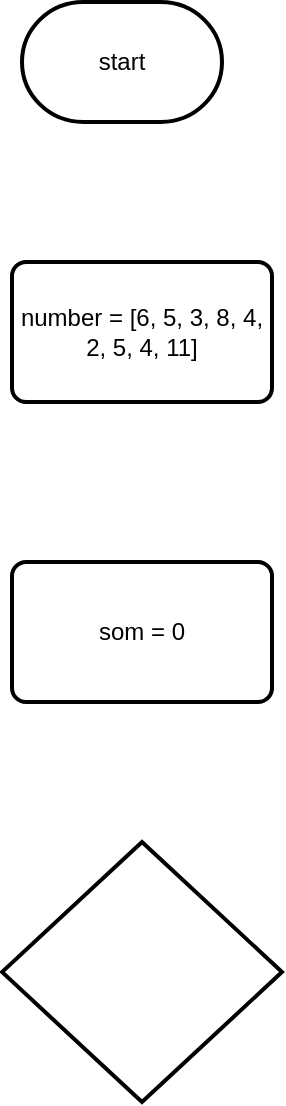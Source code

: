 <mxfile>
    <diagram id="CyOrccqwjGdMvRRSO8k3" name="Page-1">
        <mxGraphModel dx="538" dy="792" grid="1" gridSize="10" guides="1" tooltips="1" connect="1" arrows="1" fold="1" page="1" pageScale="1" pageWidth="850" pageHeight="1100" math="0" shadow="0">
            <root>
                <mxCell id="0"/>
                <mxCell id="1" parent="0"/>
                <mxCell id="2" value="start" style="strokeWidth=2;html=1;shape=mxgraph.flowchart.terminator;whiteSpace=wrap;" vertex="1" parent="1">
                    <mxGeometry x="325" y="20" width="100" height="60" as="geometry"/>
                </mxCell>
                <mxCell id="3" value="number = [6, 5, 3, 8, 4, 2, 5, 4, 11]" style="rounded=1;whiteSpace=wrap;html=1;absoluteArcSize=1;arcSize=14;strokeWidth=2;" vertex="1" parent="1">
                    <mxGeometry x="320" y="150" width="130" height="70" as="geometry"/>
                </mxCell>
                <mxCell id="5" value="som = 0" style="rounded=1;whiteSpace=wrap;html=1;absoluteArcSize=1;arcSize=14;strokeWidth=2;" vertex="1" parent="1">
                    <mxGeometry x="320" y="300" width="130" height="70" as="geometry"/>
                </mxCell>
                <mxCell id="6" value="" style="strokeWidth=2;html=1;shape=mxgraph.flowchart.decision;whiteSpace=wrap;" vertex="1" parent="1">
                    <mxGeometry x="315" y="440" width="140" height="130" as="geometry"/>
                </mxCell>
            </root>
        </mxGraphModel>
    </diagram>
</mxfile>